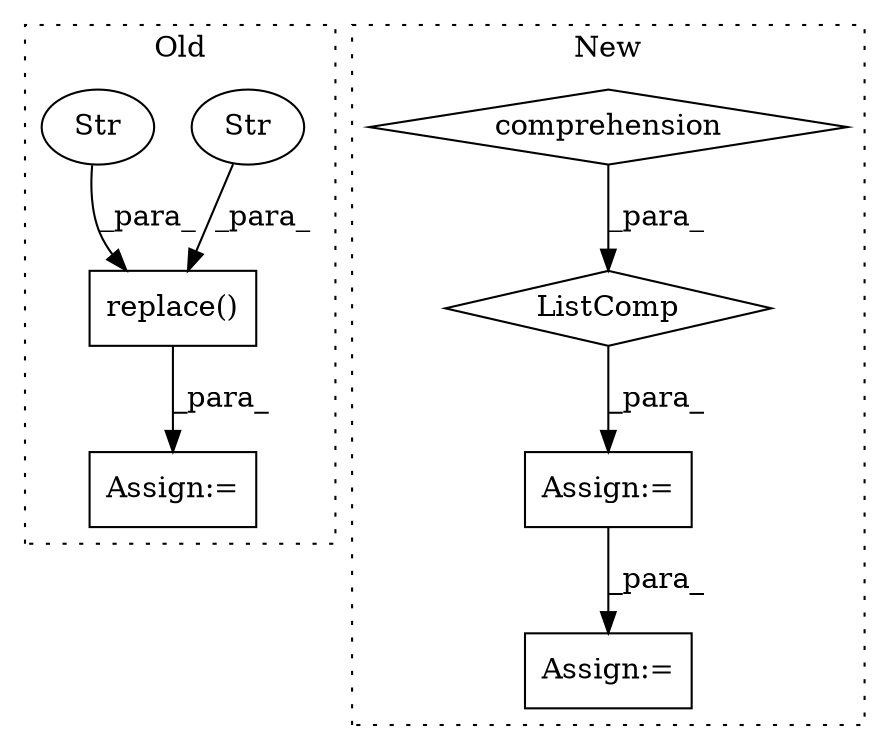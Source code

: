 digraph G {
subgraph cluster0 {
1 [label="replace()" a="75" s="3641,3703" l="55,1" shape="box"];
4 [label="Str" a="66" s="3696" l="3" shape="ellipse"];
5 [label="Str" a="66" s="3701" l="2" shape="ellipse"];
7 [label="Assign:=" a="68" s="3736" l="3" shape="box"];
label = "Old";
style="dotted";
}
subgraph cluster1 {
2 [label="ListComp" a="106" s="4165" l="156" shape="diamond"];
3 [label="comprehension" a="45" s="4295" l="3" shape="diamond"];
6 [label="Assign:=" a="68" s="4352" l="3" shape="box"];
8 [label="Assign:=" a="68" s="4388" l="3" shape="box"];
label = "New";
style="dotted";
}
1 -> 7 [label="_para_"];
2 -> 6 [label="_para_"];
3 -> 2 [label="_para_"];
4 -> 1 [label="_para_"];
5 -> 1 [label="_para_"];
6 -> 8 [label="_para_"];
}